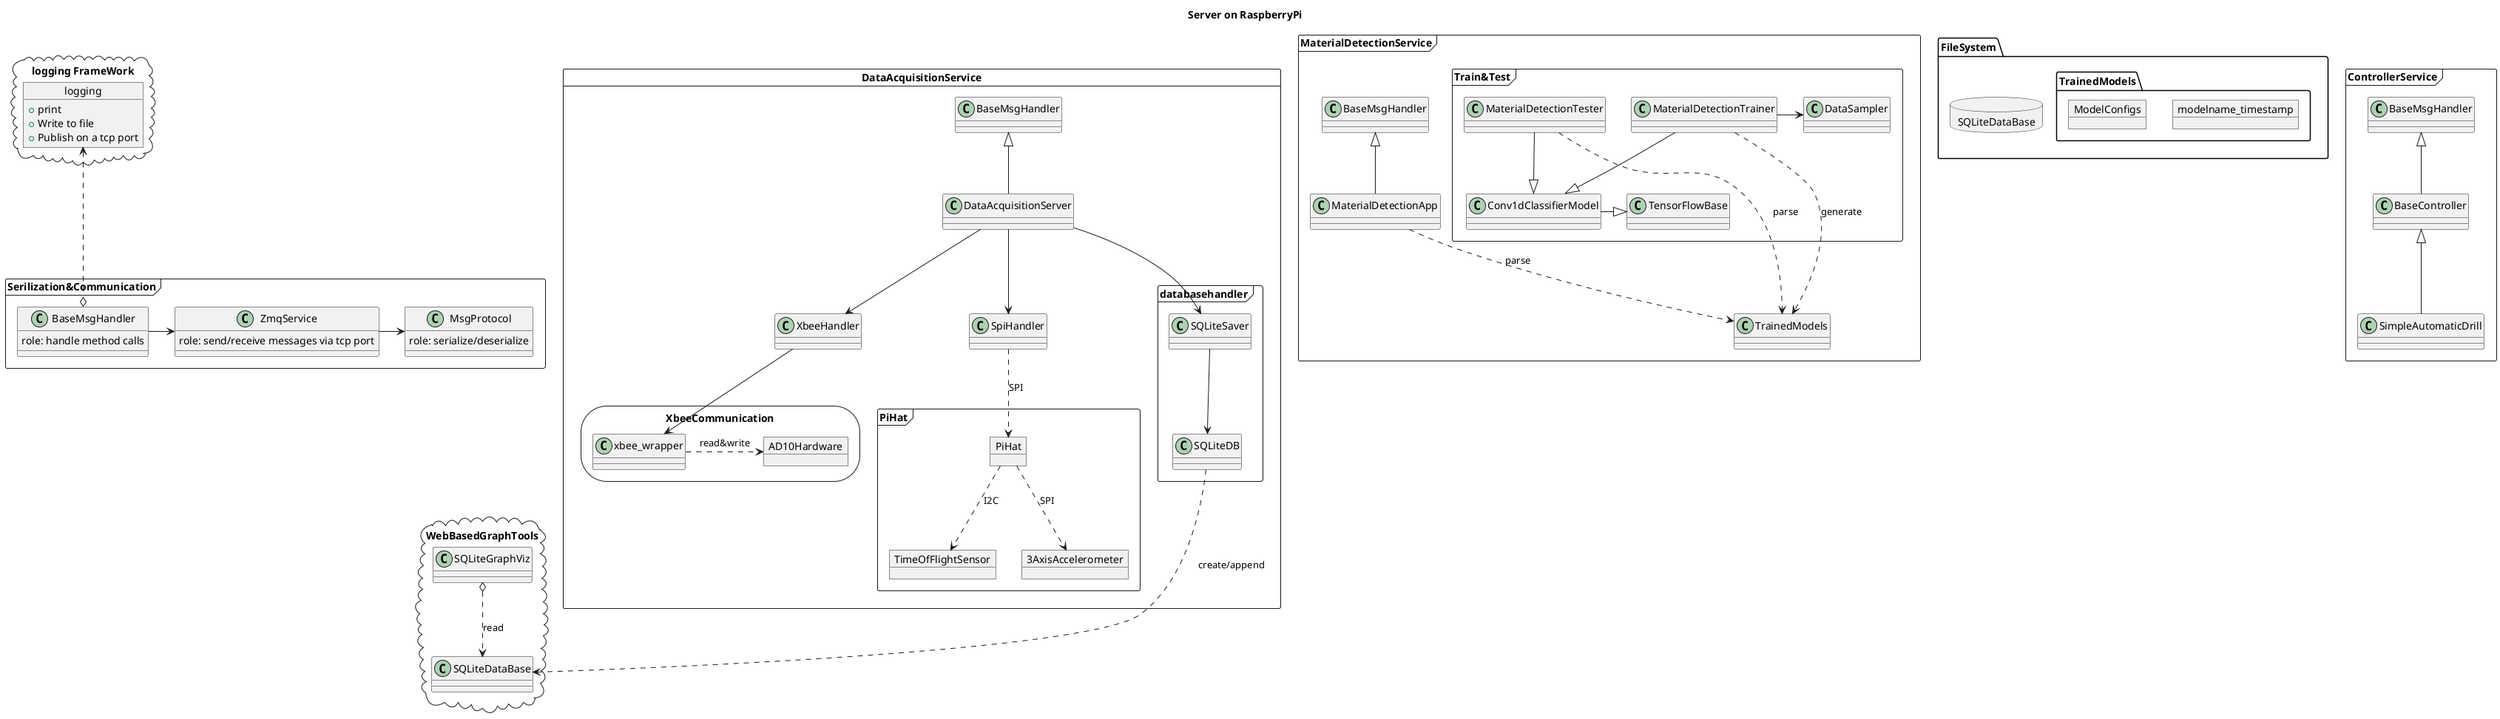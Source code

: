 @startuml main
title Server on RaspberryPi
package "logging FrameWork" <<cloud>> {
    
    object logging << (F,#FF7700) >> {
        + print
        + Write to file
        + Publish on a tcp port
    }
}

package Serilization&Communication <<frame>> {
    logging <...o BaseMsgHandler
    class MsgProtocol {
        role: serialize/deserialize
    }
    class ZmqService {
        role: send/receive messages via tcp port
    }
    class BaseMsgHandler {
        role: handle method calls
    }
    BaseMsgHandler -> ZmqService
    ZmqService -> MsgProtocol
}



package WebBasedGraphTools <<cloud>> {
    class SQLiteGraphViz
    SQLiteGraphViz o..> SQLiteDataBase : read
}

package DataAcquisitionService <<card>> {
    
    class DataAcquisitionServer extends BaseMsgHandler {

    }
    
    DataAcquisitionServer --> XbeeHandler
    DataAcquisitionServer --> SpiHandler
    class XbeeHandler
    class SpiHandler

    package PiHat <<frame>> {
        
        object PiHat
        object TimeOfFlightSensor
        object 3AxisAccelerometer
        SpiHandler ..> PiHat : SPI
        PiHat ..> TimeOfFlightSensor : I2C
        PiHat ..> 3AxisAccelerometer : SPI
    }

    package XbeeCommunication <<storage>> {
        XbeeHandler --> xbee_wrapper
        class xbee_wrapper
        object AD10Hardware
        xbee_wrapper .> AD10Hardware : read&write
    }

    package databasehandler <<frame>> {
        DataAcquisitionServer --> SQLiteSaver
        class SQLiteSaver
        class SQLiteDB
        SQLiteSaver --> SQLiteDB
        SQLiteDB ...> SQLiteDataBase : create/append
    }    
}

package MaterialDetectionService <<Frame>> {
    class MaterialDetectionApp extends BaseMsgHandler 
    MaterialDetectionApp ..> TrainedModels : parse

    package Train&Test <<Frame>> {
        MaterialDetectionTrainer --|> Conv1dClassifierModel
        MaterialDetectionTester --|> Conv1dClassifierModel
        Conv1dClassifierModel -|> TensorFlowBase
        MaterialDetectionTrainer -> DataSampler
        MaterialDetectionTrainer ...> TrainedModels : generate
        MaterialDetectionTester ...> TrainedModels : parse
    }
}


package FileSystem <<folder>> {
    package TrainedModels <<folder>> {
        object modelname_timestamp 
        object ModelConfigs
    }

    package SQLiteDataBase <<database>> {

    }

}

package ControllerService <<Frame>> {
     class BaseController extends BaseMsgHandler
     class SimpleAutomaticDrill extends BaseController
}



@enduml